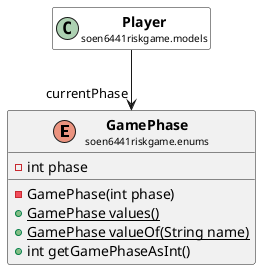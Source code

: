 @startuml

skinparam svgLinkTarget _parent
skinparam linetype ortho
set namespaceSeparator none
enum "<b><size:14>GamePhase</b>\n<size:10>soen6441riskgame.enums" as soen6441riskgame.enums.GamePhase  [[../../soen6441riskgame/enums/GamePhase.html{soen6441riskgame.enums.GamePhase}]] {
-int phase
-GamePhase(int phase)
{static} +GamePhase values()
{static} +GamePhase valueOf(String name)
+int getGamePhaseAsInt()
}


class "<b><size:14>Player</b>\n<size:10>soen6441riskgame.models" as soen6441riskgame.models.Player  [[../../soen6441riskgame/models/Player.html{soen6441riskgame.models.Player}]] #white {
}

hide soen6441riskgame.models.Player fields
hide soen6441riskgame.models.Player methods

soen6441riskgame.models.Player -->  "currentPhase" soen6441riskgame.enums.GamePhase


@enduml
